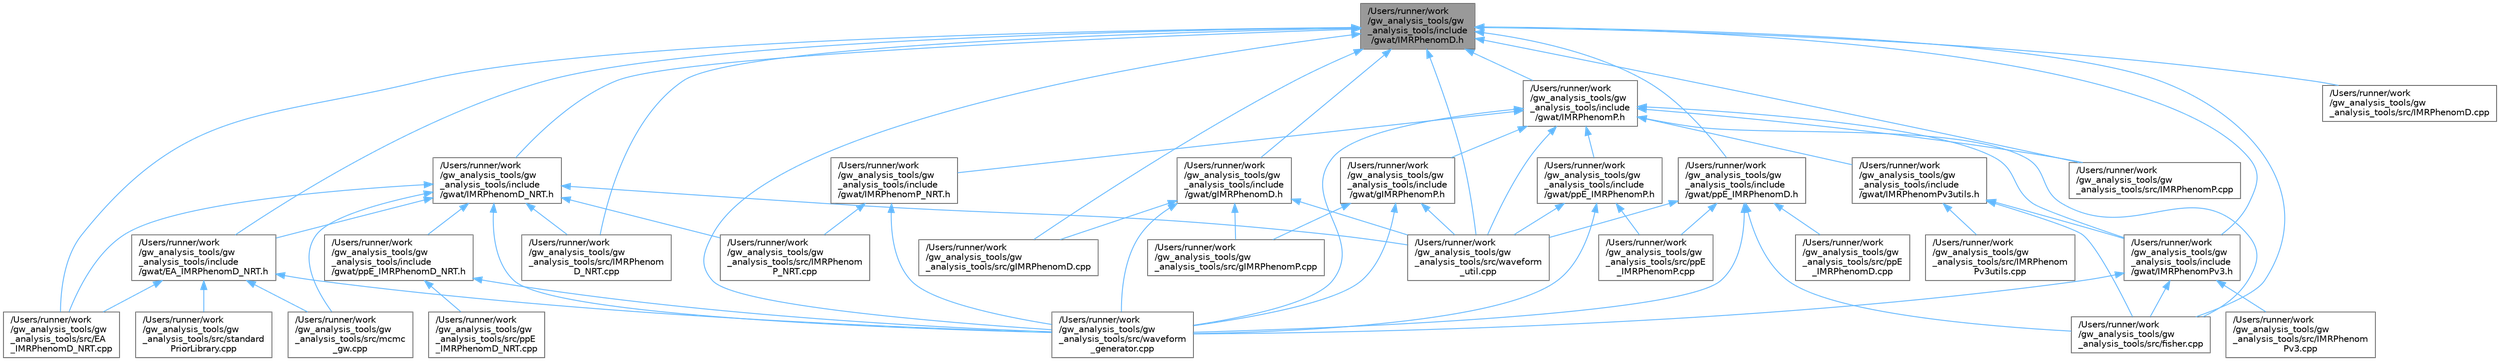 digraph "/Users/runner/work/gw_analysis_tools/gw_analysis_tools/include/gwat/IMRPhenomD.h"
{
 // LATEX_PDF_SIZE
  bgcolor="transparent";
  edge [fontname=Helvetica,fontsize=10,labelfontname=Helvetica,labelfontsize=10];
  node [fontname=Helvetica,fontsize=10,shape=box,height=0.2,width=0.4];
  Node1 [id="Node000001",label="/Users/runner/work\l/gw_analysis_tools/gw\l_analysis_tools/include\l/gwat/IMRPhenomD.h",height=0.2,width=0.4,color="gray40", fillcolor="grey60", style="filled", fontcolor="black",tooltip=" "];
  Node1 -> Node2 [id="edge1_Node000001_Node000002",dir="back",color="steelblue1",style="solid",tooltip=" "];
  Node2 [id="Node000002",label="/Users/runner/work\l/gw_analysis_tools/gw\l_analysis_tools/include\l/gwat/EA_IMRPhenomD_NRT.h",height=0.2,width=0.4,color="grey40", fillcolor="white", style="filled",URL="$EA__IMRPhenomD__NRT_8h.html",tooltip=" "];
  Node2 -> Node3 [id="edge2_Node000002_Node000003",dir="back",color="steelblue1",style="solid",tooltip=" "];
  Node3 [id="Node000003",label="/Users/runner/work\l/gw_analysis_tools/gw\l_analysis_tools/src/EA\l_IMRPhenomD_NRT.cpp",height=0.2,width=0.4,color="grey40", fillcolor="white", style="filled",URL="$EA__IMRPhenomD__NRT_8cpp.html",tooltip=" "];
  Node2 -> Node4 [id="edge3_Node000002_Node000004",dir="back",color="steelblue1",style="solid",tooltip=" "];
  Node4 [id="Node000004",label="/Users/runner/work\l/gw_analysis_tools/gw\l_analysis_tools/src/mcmc\l_gw.cpp",height=0.2,width=0.4,color="grey40", fillcolor="white", style="filled",URL="$mcmc__gw_8cpp.html",tooltip=" "];
  Node2 -> Node5 [id="edge4_Node000002_Node000005",dir="back",color="steelblue1",style="solid",tooltip=" "];
  Node5 [id="Node000005",label="/Users/runner/work\l/gw_analysis_tools/gw\l_analysis_tools/src/standard\lPriorLibrary.cpp",height=0.2,width=0.4,color="grey40", fillcolor="white", style="filled",URL="$standardPriorLibrary_8cpp.html",tooltip=" "];
  Node2 -> Node6 [id="edge5_Node000002_Node000006",dir="back",color="steelblue1",style="solid",tooltip=" "];
  Node6 [id="Node000006",label="/Users/runner/work\l/gw_analysis_tools/gw\l_analysis_tools/src/waveform\l_generator.cpp",height=0.2,width=0.4,color="grey40", fillcolor="white", style="filled",URL="$waveform__generator_8cpp.html",tooltip=" "];
  Node1 -> Node7 [id="edge6_Node000001_Node000007",dir="back",color="steelblue1",style="solid",tooltip=" "];
  Node7 [id="Node000007",label="/Users/runner/work\l/gw_analysis_tools/gw\l_analysis_tools/include\l/gwat/IMRPhenomD_NRT.h",height=0.2,width=0.4,color="grey40", fillcolor="white", style="filled",URL="$IMRPhenomD__NRT_8h.html",tooltip=" "];
  Node7 -> Node2 [id="edge7_Node000007_Node000002",dir="back",color="steelblue1",style="solid",tooltip=" "];
  Node7 -> Node8 [id="edge8_Node000007_Node000008",dir="back",color="steelblue1",style="solid",tooltip=" "];
  Node8 [id="Node000008",label="/Users/runner/work\l/gw_analysis_tools/gw\l_analysis_tools/include\l/gwat/ppE_IMRPhenomD_NRT.h",height=0.2,width=0.4,color="grey40", fillcolor="white", style="filled",URL="$ppE__IMRPhenomD__NRT_8h.html",tooltip=" "];
  Node8 -> Node9 [id="edge9_Node000008_Node000009",dir="back",color="steelblue1",style="solid",tooltip=" "];
  Node9 [id="Node000009",label="/Users/runner/work\l/gw_analysis_tools/gw\l_analysis_tools/src/ppE\l_IMRPhenomD_NRT.cpp",height=0.2,width=0.4,color="grey40", fillcolor="white", style="filled",URL="$ppE__IMRPhenomD__NRT_8cpp.html",tooltip=" "];
  Node8 -> Node6 [id="edge10_Node000008_Node000006",dir="back",color="steelblue1",style="solid",tooltip=" "];
  Node7 -> Node3 [id="edge11_Node000007_Node000003",dir="back",color="steelblue1",style="solid",tooltip=" "];
  Node7 -> Node10 [id="edge12_Node000007_Node000010",dir="back",color="steelblue1",style="solid",tooltip=" "];
  Node10 [id="Node000010",label="/Users/runner/work\l/gw_analysis_tools/gw\l_analysis_tools/src/IMRPhenom\lD_NRT.cpp",height=0.2,width=0.4,color="grey40", fillcolor="white", style="filled",URL="$IMRPhenomD__NRT_8cpp.html",tooltip=" "];
  Node7 -> Node11 [id="edge13_Node000007_Node000011",dir="back",color="steelblue1",style="solid",tooltip=" "];
  Node11 [id="Node000011",label="/Users/runner/work\l/gw_analysis_tools/gw\l_analysis_tools/src/IMRPhenom\lP_NRT.cpp",height=0.2,width=0.4,color="grey40", fillcolor="white", style="filled",URL="$IMRPhenomP__NRT_8cpp.html",tooltip=" "];
  Node7 -> Node4 [id="edge14_Node000007_Node000004",dir="back",color="steelblue1",style="solid",tooltip=" "];
  Node7 -> Node6 [id="edge15_Node000007_Node000006",dir="back",color="steelblue1",style="solid",tooltip=" "];
  Node7 -> Node12 [id="edge16_Node000007_Node000012",dir="back",color="steelblue1",style="solid",tooltip=" "];
  Node12 [id="Node000012",label="/Users/runner/work\l/gw_analysis_tools/gw\l_analysis_tools/src/waveform\l_util.cpp",height=0.2,width=0.4,color="grey40", fillcolor="white", style="filled",URL="$waveform__util_8cpp.html",tooltip=" "];
  Node1 -> Node13 [id="edge17_Node000001_Node000013",dir="back",color="steelblue1",style="solid",tooltip=" "];
  Node13 [id="Node000013",label="/Users/runner/work\l/gw_analysis_tools/gw\l_analysis_tools/include\l/gwat/IMRPhenomP.h",height=0.2,width=0.4,color="grey40", fillcolor="white", style="filled",URL="$IMRPhenomP_8h.html",tooltip=" "];
  Node13 -> Node14 [id="edge18_Node000013_Node000014",dir="back",color="steelblue1",style="solid",tooltip=" "];
  Node14 [id="Node000014",label="/Users/runner/work\l/gw_analysis_tools/gw\l_analysis_tools/include\l/gwat/IMRPhenomP_NRT.h",height=0.2,width=0.4,color="grey40", fillcolor="white", style="filled",URL="$IMRPhenomP__NRT_8h.html",tooltip=" "];
  Node14 -> Node11 [id="edge19_Node000014_Node000011",dir="back",color="steelblue1",style="solid",tooltip=" "];
  Node14 -> Node6 [id="edge20_Node000014_Node000006",dir="back",color="steelblue1",style="solid",tooltip=" "];
  Node13 -> Node15 [id="edge21_Node000013_Node000015",dir="back",color="steelblue1",style="solid",tooltip=" "];
  Node15 [id="Node000015",label="/Users/runner/work\l/gw_analysis_tools/gw\l_analysis_tools/include\l/gwat/IMRPhenomPv3.h",height=0.2,width=0.4,color="grey40", fillcolor="white", style="filled",URL="$IMRPhenomPv3_8h.html",tooltip=" "];
  Node15 -> Node16 [id="edge22_Node000015_Node000016",dir="back",color="steelblue1",style="solid",tooltip=" "];
  Node16 [id="Node000016",label="/Users/runner/work\l/gw_analysis_tools/gw\l_analysis_tools/src/IMRPhenom\lPv3.cpp",height=0.2,width=0.4,color="grey40", fillcolor="white", style="filled",URL="$IMRPhenomPv3_8cpp.html",tooltip=" "];
  Node15 -> Node17 [id="edge23_Node000015_Node000017",dir="back",color="steelblue1",style="solid",tooltip=" "];
  Node17 [id="Node000017",label="/Users/runner/work\l/gw_analysis_tools/gw\l_analysis_tools/src/fisher.cpp",height=0.2,width=0.4,color="grey40", fillcolor="white", style="filled",URL="$fisher_8cpp.html",tooltip=" "];
  Node15 -> Node6 [id="edge24_Node000015_Node000006",dir="back",color="steelblue1",style="solid",tooltip=" "];
  Node13 -> Node18 [id="edge25_Node000013_Node000018",dir="back",color="steelblue1",style="solid",tooltip=" "];
  Node18 [id="Node000018",label="/Users/runner/work\l/gw_analysis_tools/gw\l_analysis_tools/include\l/gwat/IMRPhenomPv3utils.h",height=0.2,width=0.4,color="grey40", fillcolor="white", style="filled",URL="$IMRPhenomPv3utils_8h.html",tooltip=" "];
  Node18 -> Node15 [id="edge26_Node000018_Node000015",dir="back",color="steelblue1",style="solid",tooltip=" "];
  Node18 -> Node19 [id="edge27_Node000018_Node000019",dir="back",color="steelblue1",style="solid",tooltip=" "];
  Node19 [id="Node000019",label="/Users/runner/work\l/gw_analysis_tools/gw\l_analysis_tools/src/IMRPhenom\lPv3utils.cpp",height=0.2,width=0.4,color="grey40", fillcolor="white", style="filled",URL="$IMRPhenomPv3utils_8cpp.html",tooltip=" "];
  Node18 -> Node17 [id="edge28_Node000018_Node000017",dir="back",color="steelblue1",style="solid",tooltip=" "];
  Node13 -> Node20 [id="edge29_Node000013_Node000020",dir="back",color="steelblue1",style="solid",tooltip=" "];
  Node20 [id="Node000020",label="/Users/runner/work\l/gw_analysis_tools/gw\l_analysis_tools/include\l/gwat/gIMRPhenomP.h",height=0.2,width=0.4,color="grey40", fillcolor="white", style="filled",URL="$gIMRPhenomP_8h.html",tooltip=" "];
  Node20 -> Node21 [id="edge30_Node000020_Node000021",dir="back",color="steelblue1",style="solid",tooltip=" "];
  Node21 [id="Node000021",label="/Users/runner/work\l/gw_analysis_tools/gw\l_analysis_tools/src/gIMRPhenomP.cpp",height=0.2,width=0.4,color="grey40", fillcolor="white", style="filled",URL="$gIMRPhenomP_8cpp.html",tooltip=" "];
  Node20 -> Node6 [id="edge31_Node000020_Node000006",dir="back",color="steelblue1",style="solid",tooltip=" "];
  Node20 -> Node12 [id="edge32_Node000020_Node000012",dir="back",color="steelblue1",style="solid",tooltip=" "];
  Node13 -> Node22 [id="edge33_Node000013_Node000022",dir="back",color="steelblue1",style="solid",tooltip=" "];
  Node22 [id="Node000022",label="/Users/runner/work\l/gw_analysis_tools/gw\l_analysis_tools/include\l/gwat/ppE_IMRPhenomP.h",height=0.2,width=0.4,color="grey40", fillcolor="white", style="filled",URL="$ppE__IMRPhenomP_8h.html",tooltip=" "];
  Node22 -> Node23 [id="edge34_Node000022_Node000023",dir="back",color="steelblue1",style="solid",tooltip=" "];
  Node23 [id="Node000023",label="/Users/runner/work\l/gw_analysis_tools/gw\l_analysis_tools/src/ppE\l_IMRPhenomP.cpp",height=0.2,width=0.4,color="grey40", fillcolor="white", style="filled",URL="$ppE__IMRPhenomP_8cpp.html",tooltip=" "];
  Node22 -> Node6 [id="edge35_Node000022_Node000006",dir="back",color="steelblue1",style="solid",tooltip=" "];
  Node22 -> Node12 [id="edge36_Node000022_Node000012",dir="back",color="steelblue1",style="solid",tooltip=" "];
  Node13 -> Node24 [id="edge37_Node000013_Node000024",dir="back",color="steelblue1",style="solid",tooltip=" "];
  Node24 [id="Node000024",label="/Users/runner/work\l/gw_analysis_tools/gw\l_analysis_tools/src/IMRPhenomP.cpp",height=0.2,width=0.4,color="grey40", fillcolor="white", style="filled",URL="$IMRPhenomP_8cpp.html",tooltip=" "];
  Node13 -> Node17 [id="edge38_Node000013_Node000017",dir="back",color="steelblue1",style="solid",tooltip=" "];
  Node13 -> Node6 [id="edge39_Node000013_Node000006",dir="back",color="steelblue1",style="solid",tooltip=" "];
  Node13 -> Node12 [id="edge40_Node000013_Node000012",dir="back",color="steelblue1",style="solid",tooltip=" "];
  Node1 -> Node15 [id="edge41_Node000001_Node000015",dir="back",color="steelblue1",style="solid",tooltip=" "];
  Node1 -> Node25 [id="edge42_Node000001_Node000025",dir="back",color="steelblue1",style="solid",tooltip=" "];
  Node25 [id="Node000025",label="/Users/runner/work\l/gw_analysis_tools/gw\l_analysis_tools/include\l/gwat/gIMRPhenomD.h",height=0.2,width=0.4,color="grey40", fillcolor="white", style="filled",URL="$gIMRPhenomD_8h.html",tooltip=" "];
  Node25 -> Node26 [id="edge43_Node000025_Node000026",dir="back",color="steelblue1",style="solid",tooltip=" "];
  Node26 [id="Node000026",label="/Users/runner/work\l/gw_analysis_tools/gw\l_analysis_tools/src/gIMRPhenomD.cpp",height=0.2,width=0.4,color="grey40", fillcolor="white", style="filled",URL="$gIMRPhenomD_8cpp.html",tooltip=" "];
  Node25 -> Node21 [id="edge44_Node000025_Node000021",dir="back",color="steelblue1",style="solid",tooltip=" "];
  Node25 -> Node6 [id="edge45_Node000025_Node000006",dir="back",color="steelblue1",style="solid",tooltip=" "];
  Node25 -> Node12 [id="edge46_Node000025_Node000012",dir="back",color="steelblue1",style="solid",tooltip=" "];
  Node1 -> Node27 [id="edge47_Node000001_Node000027",dir="back",color="steelblue1",style="solid",tooltip=" "];
  Node27 [id="Node000027",label="/Users/runner/work\l/gw_analysis_tools/gw\l_analysis_tools/include\l/gwat/ppE_IMRPhenomD.h",height=0.2,width=0.4,color="grey40", fillcolor="white", style="filled",URL="$ppE__IMRPhenomD_8h.html",tooltip=" "];
  Node27 -> Node17 [id="edge48_Node000027_Node000017",dir="back",color="steelblue1",style="solid",tooltip=" "];
  Node27 -> Node28 [id="edge49_Node000027_Node000028",dir="back",color="steelblue1",style="solid",tooltip=" "];
  Node28 [id="Node000028",label="/Users/runner/work\l/gw_analysis_tools/gw\l_analysis_tools/src/ppE\l_IMRPhenomD.cpp",height=0.2,width=0.4,color="grey40", fillcolor="white", style="filled",URL="$ppE__IMRPhenomD_8cpp.html",tooltip=" "];
  Node27 -> Node23 [id="edge50_Node000027_Node000023",dir="back",color="steelblue1",style="solid",tooltip=" "];
  Node27 -> Node6 [id="edge51_Node000027_Node000006",dir="back",color="steelblue1",style="solid",tooltip=" "];
  Node27 -> Node12 [id="edge52_Node000027_Node000012",dir="back",color="steelblue1",style="solid",tooltip=" "];
  Node1 -> Node3 [id="edge53_Node000001_Node000003",dir="back",color="steelblue1",style="solid",tooltip=" "];
  Node1 -> Node29 [id="edge54_Node000001_Node000029",dir="back",color="steelblue1",style="solid",tooltip=" "];
  Node29 [id="Node000029",label="/Users/runner/work\l/gw_analysis_tools/gw\l_analysis_tools/src/IMRPhenomD.cpp",height=0.2,width=0.4,color="grey40", fillcolor="white", style="filled",URL="$IMRPhenomD_8cpp.html",tooltip=" "];
  Node1 -> Node10 [id="edge55_Node000001_Node000010",dir="back",color="steelblue1",style="solid",tooltip=" "];
  Node1 -> Node24 [id="edge56_Node000001_Node000024",dir="back",color="steelblue1",style="solid",tooltip=" "];
  Node1 -> Node17 [id="edge57_Node000001_Node000017",dir="back",color="steelblue1",style="solid",tooltip=" "];
  Node1 -> Node26 [id="edge58_Node000001_Node000026",dir="back",color="steelblue1",style="solid",tooltip=" "];
  Node1 -> Node6 [id="edge59_Node000001_Node000006",dir="back",color="steelblue1",style="solid",tooltip=" "];
  Node1 -> Node12 [id="edge60_Node000001_Node000012",dir="back",color="steelblue1",style="solid",tooltip=" "];
}
